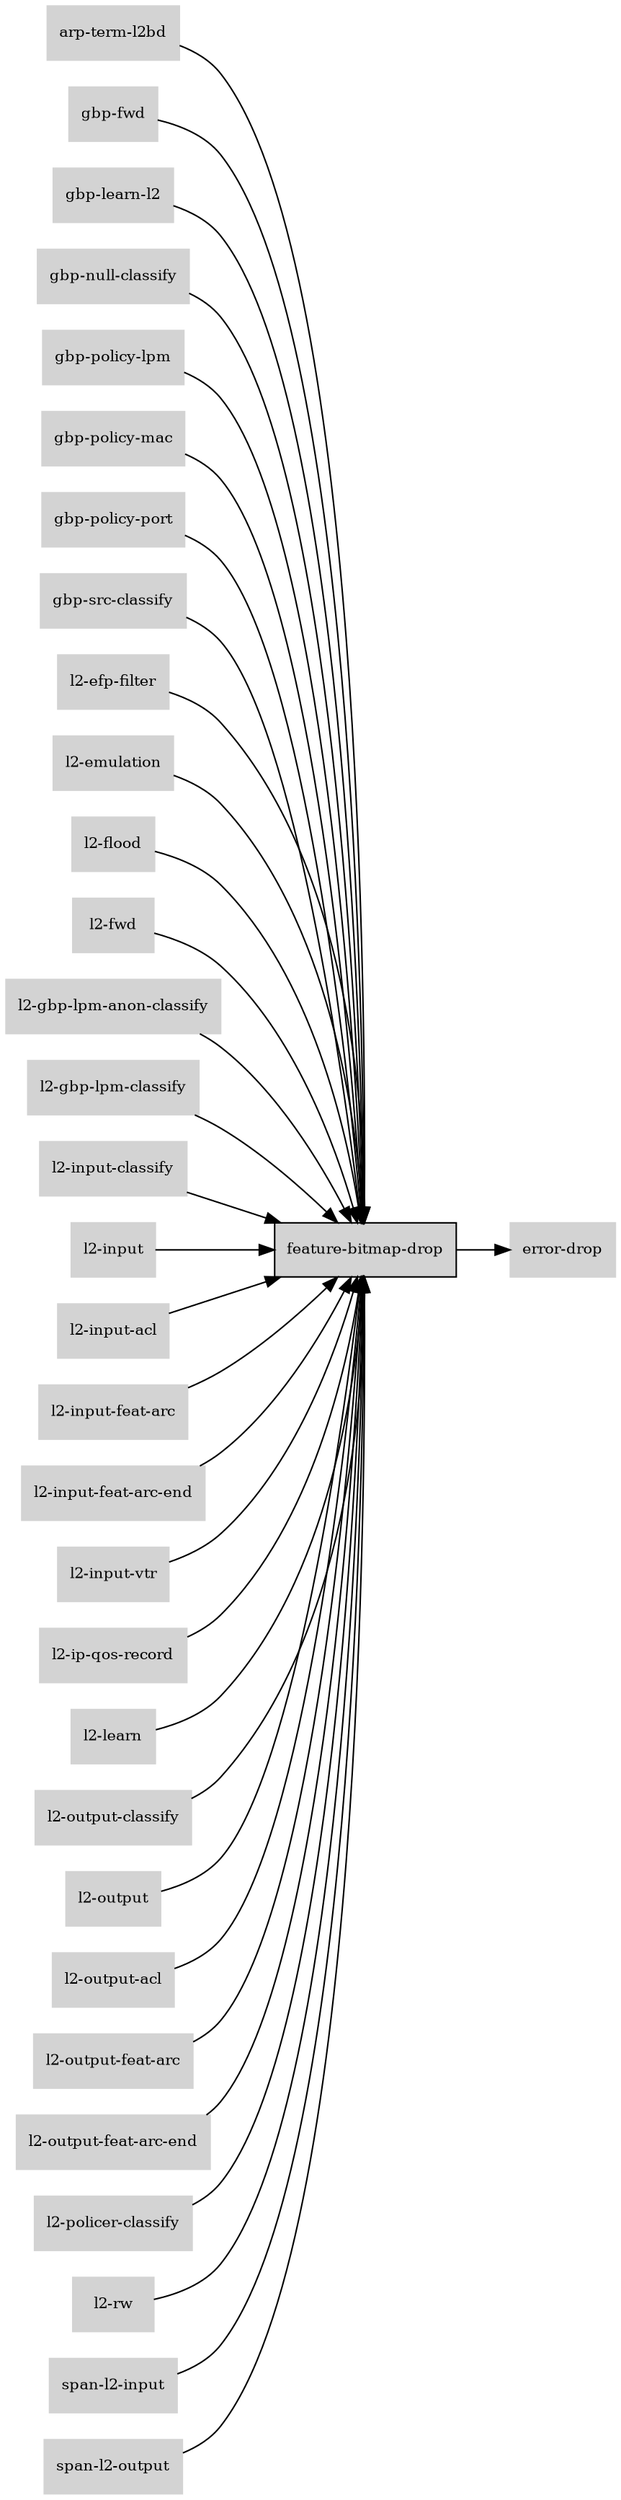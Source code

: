 digraph "feature_bitmap_drop_subgraph" {
  rankdir=LR;
  node [shape=box, style=filled, fontsize=10, color=lightgray, fontcolor=black, fillcolor=lightgray];
  "feature-bitmap-drop" [color=black, fontcolor=black, fillcolor=lightgray];
  edge [fontsize=8];
  "arp-term-l2bd" -> "feature-bitmap-drop";
  "feature-bitmap-drop" -> "error-drop";
  "gbp-fwd" -> "feature-bitmap-drop";
  "gbp-learn-l2" -> "feature-bitmap-drop";
  "gbp-null-classify" -> "feature-bitmap-drop";
  "gbp-policy-lpm" -> "feature-bitmap-drop";
  "gbp-policy-mac" -> "feature-bitmap-drop";
  "gbp-policy-port" -> "feature-bitmap-drop";
  "gbp-src-classify" -> "feature-bitmap-drop";
  "l2-efp-filter" -> "feature-bitmap-drop";
  "l2-emulation" -> "feature-bitmap-drop";
  "l2-flood" -> "feature-bitmap-drop";
  "l2-fwd" -> "feature-bitmap-drop";
  "l2-gbp-lpm-anon-classify" -> "feature-bitmap-drop";
  "l2-gbp-lpm-classify" -> "feature-bitmap-drop";
  "l2-input-classify" -> "feature-bitmap-drop";
  "l2-input" -> "feature-bitmap-drop";
  "l2-input-acl" -> "feature-bitmap-drop";
  "l2-input-feat-arc" -> "feature-bitmap-drop";
  "l2-input-feat-arc-end" -> "feature-bitmap-drop";
  "l2-input-vtr" -> "feature-bitmap-drop";
  "l2-ip-qos-record" -> "feature-bitmap-drop";
  "l2-learn" -> "feature-bitmap-drop";
  "l2-output-classify" -> "feature-bitmap-drop";
  "l2-output" -> "feature-bitmap-drop";
  "l2-output-acl" -> "feature-bitmap-drop";
  "l2-output-feat-arc" -> "feature-bitmap-drop";
  "l2-output-feat-arc-end" -> "feature-bitmap-drop";
  "l2-policer-classify" -> "feature-bitmap-drop";
  "l2-rw" -> "feature-bitmap-drop";
  "span-l2-input" -> "feature-bitmap-drop";
  "span-l2-output" -> "feature-bitmap-drop";
}
